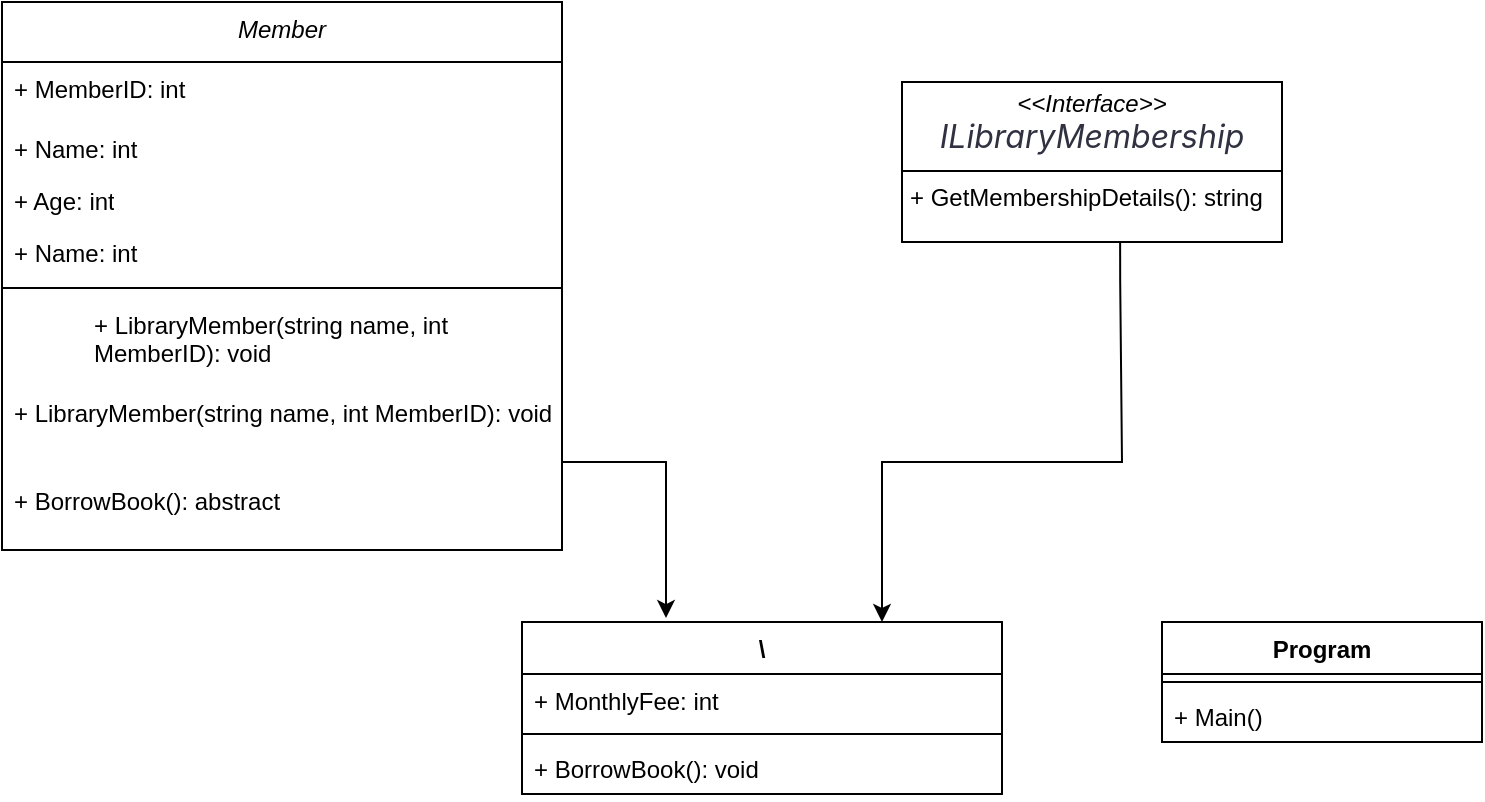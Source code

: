 <mxfile version="26.0.8">
  <diagram name="Page-1" id="b520641d-4fe3-3701-9064-5fc419738815">
    <mxGraphModel dx="1426" dy="781" grid="1" gridSize="10" guides="1" tooltips="1" connect="1" arrows="1" fold="1" page="1" pageScale="1" pageWidth="1100" pageHeight="850" background="none" math="0" shadow="0">
      <root>
        <mxCell id="0" />
        <mxCell id="1" parent="0" />
        <mxCell id="SU25gj_TBt7m0_PYnzho-23" value="\" style="swimlane;fontStyle=1;align=center;verticalAlign=top;childLayout=stackLayout;horizontal=1;startSize=26;horizontalStack=0;resizeParent=1;resizeParentMax=0;resizeLast=0;collapsible=1;marginBottom=0;whiteSpace=wrap;html=1;" vertex="1" parent="1">
          <mxGeometry x="300" y="480" width="240" height="86" as="geometry" />
        </mxCell>
        <mxCell id="SU25gj_TBt7m0_PYnzho-24" value="+ MonthlyFee: int&amp;nbsp;&amp;nbsp;" style="text;strokeColor=none;fillColor=none;align=left;verticalAlign=top;spacingLeft=4;spacingRight=4;overflow=hidden;rotatable=0;points=[[0,0.5],[1,0.5]];portConstraint=eastwest;whiteSpace=wrap;html=1;" vertex="1" parent="SU25gj_TBt7m0_PYnzho-23">
          <mxGeometry y="26" width="240" height="26" as="geometry" />
        </mxCell>
        <mxCell id="SU25gj_TBt7m0_PYnzho-25" value="" style="line;strokeWidth=1;fillColor=none;align=left;verticalAlign=middle;spacingTop=-1;spacingLeft=3;spacingRight=3;rotatable=0;labelPosition=right;points=[];portConstraint=eastwest;strokeColor=inherit;" vertex="1" parent="SU25gj_TBt7m0_PYnzho-23">
          <mxGeometry y="52" width="240" height="8" as="geometry" />
        </mxCell>
        <mxCell id="SU25gj_TBt7m0_PYnzho-26" value="+ BorrowBook(): void" style="text;strokeColor=none;fillColor=none;align=left;verticalAlign=top;spacingLeft=4;spacingRight=4;overflow=hidden;rotatable=0;points=[[0,0.5],[1,0.5]];portConstraint=eastwest;whiteSpace=wrap;html=1;" vertex="1" parent="SU25gj_TBt7m0_PYnzho-23">
          <mxGeometry y="60" width="240" height="26" as="geometry" />
        </mxCell>
        <mxCell id="SU25gj_TBt7m0_PYnzho-53" style="edgeStyle=orthogonalEdgeStyle;rounded=0;orthogonalLoop=1;jettySize=auto;html=1;entryX=0.3;entryY=-0.023;entryDx=0;entryDy=0;entryPerimeter=0;" edge="1" parent="1" source="SU25gj_TBt7m0_PYnzho-28" target="SU25gj_TBt7m0_PYnzho-23">
          <mxGeometry relative="1" as="geometry">
            <Array as="points">
              <mxPoint x="210" y="400" />
              <mxPoint x="372" y="400" />
            </Array>
          </mxGeometry>
        </mxCell>
        <mxCell id="SU25gj_TBt7m0_PYnzho-28" value="&lt;i style=&quot;font-weight: 400;&quot;&gt;Member&lt;/i&gt;" style="swimlane;fontStyle=1;align=center;verticalAlign=top;childLayout=stackLayout;horizontal=1;startSize=30;horizontalStack=0;resizeParent=1;resizeParentMax=0;resizeLast=0;collapsible=1;marginBottom=0;whiteSpace=wrap;html=1;" vertex="1" parent="1">
          <mxGeometry x="40" y="170" width="280" height="274" as="geometry">
            <mxRectangle x="80" y="320" width="120" height="30" as="alternateBounds" />
          </mxGeometry>
        </mxCell>
        <mxCell id="SU25gj_TBt7m0_PYnzho-29" value="+ MemberID: int&lt;span style=&quot;white-space: pre;&quot;&gt;&#x9;&lt;/span&gt;" style="text;strokeColor=none;fillColor=none;align=left;verticalAlign=top;spacingLeft=4;spacingRight=4;overflow=hidden;rotatable=0;points=[[0,0.5],[1,0.5]];portConstraint=eastwest;whiteSpace=wrap;html=1;" vertex="1" parent="SU25gj_TBt7m0_PYnzho-28">
          <mxGeometry y="30" width="280" height="30" as="geometry" />
        </mxCell>
        <mxCell id="SU25gj_TBt7m0_PYnzho-77" value="+ Name: int" style="text;strokeColor=none;fillColor=none;align=left;verticalAlign=top;spacingLeft=4;spacingRight=4;overflow=hidden;rotatable=0;points=[[0,0.5],[1,0.5]];portConstraint=eastwest;whiteSpace=wrap;html=1;" vertex="1" parent="SU25gj_TBt7m0_PYnzho-28">
          <mxGeometry y="60" width="280" height="26" as="geometry" />
        </mxCell>
        <mxCell id="SU25gj_TBt7m0_PYnzho-76" value="+ Age: int" style="text;strokeColor=none;fillColor=none;align=left;verticalAlign=top;spacingLeft=4;spacingRight=4;overflow=hidden;rotatable=0;points=[[0,0.5],[1,0.5]];portConstraint=eastwest;whiteSpace=wrap;html=1;" vertex="1" parent="SU25gj_TBt7m0_PYnzho-28">
          <mxGeometry y="86" width="280" height="26" as="geometry" />
        </mxCell>
        <mxCell id="SU25gj_TBt7m0_PYnzho-49" value="+ Name: int" style="text;strokeColor=none;fillColor=none;align=left;verticalAlign=top;spacingLeft=4;spacingRight=4;overflow=hidden;rotatable=0;points=[[0,0.5],[1,0.5]];portConstraint=eastwest;whiteSpace=wrap;html=1;" vertex="1" parent="SU25gj_TBt7m0_PYnzho-28">
          <mxGeometry y="112" width="280" height="26" as="geometry" />
        </mxCell>
        <mxCell id="SU25gj_TBt7m0_PYnzho-30" value="" style="line;strokeWidth=1;fillColor=none;align=left;verticalAlign=middle;spacingTop=-1;spacingLeft=3;spacingRight=3;rotatable=0;labelPosition=right;points=[];portConstraint=eastwest;strokeColor=inherit;" vertex="1" parent="SU25gj_TBt7m0_PYnzho-28">
          <mxGeometry y="138" width="280" height="10" as="geometry" />
        </mxCell>
        <mxCell id="SU25gj_TBt7m0_PYnzho-31" value="&lt;blockquote style=&quot;margin: 0 0 0 40px; border: none; padding: 0px;&quot;&gt;+ LibraryMember(string name, int MemberID): void&lt;/blockquote&gt;" style="text;strokeColor=none;fillColor=none;align=left;verticalAlign=top;spacingLeft=4;spacingRight=4;overflow=hidden;rotatable=0;points=[[0,0.5],[1,0.5]];portConstraint=eastwest;whiteSpace=wrap;html=1;" vertex="1" parent="SU25gj_TBt7m0_PYnzho-28">
          <mxGeometry y="148" width="280" height="44" as="geometry" />
        </mxCell>
        <mxCell id="SU25gj_TBt7m0_PYnzho-75" value="+ LibraryMember(string name, int MemberID): void" style="text;strokeColor=none;fillColor=none;align=left;verticalAlign=top;spacingLeft=4;spacingRight=4;overflow=hidden;rotatable=0;points=[[0,0.5],[1,0.5]];portConstraint=eastwest;whiteSpace=wrap;html=1;" vertex="1" parent="SU25gj_TBt7m0_PYnzho-28">
          <mxGeometry y="192" width="280" height="44" as="geometry" />
        </mxCell>
        <mxCell id="SU25gj_TBt7m0_PYnzho-74" value="+ BorrowBook(): abstract" style="text;strokeColor=none;fillColor=none;align=left;verticalAlign=top;spacingLeft=4;spacingRight=4;overflow=hidden;rotatable=0;points=[[0,0.5],[1,0.5]];portConstraint=eastwest;whiteSpace=wrap;html=1;" vertex="1" parent="SU25gj_TBt7m0_PYnzho-28">
          <mxGeometry y="236" width="280" height="38" as="geometry" />
        </mxCell>
        <mxCell id="SU25gj_TBt7m0_PYnzho-57" value="Program" style="swimlane;fontStyle=1;align=center;verticalAlign=top;childLayout=stackLayout;horizontal=1;startSize=26;horizontalStack=0;resizeParent=1;resizeParentMax=0;resizeLast=0;collapsible=1;marginBottom=0;whiteSpace=wrap;html=1;" vertex="1" parent="1">
          <mxGeometry x="620" y="480" width="160" height="60" as="geometry" />
        </mxCell>
        <mxCell id="SU25gj_TBt7m0_PYnzho-59" value="" style="line;strokeWidth=1;fillColor=none;align=left;verticalAlign=middle;spacingTop=-1;spacingLeft=3;spacingRight=3;rotatable=0;labelPosition=right;points=[];portConstraint=eastwest;strokeColor=inherit;" vertex="1" parent="SU25gj_TBt7m0_PYnzho-57">
          <mxGeometry y="26" width="160" height="8" as="geometry" />
        </mxCell>
        <mxCell id="SU25gj_TBt7m0_PYnzho-60" value="+ Main()" style="text;strokeColor=none;fillColor=none;align=left;verticalAlign=top;spacingLeft=4;spacingRight=4;overflow=hidden;rotatable=0;points=[[0,0.5],[1,0.5]];portConstraint=eastwest;whiteSpace=wrap;html=1;" vertex="1" parent="SU25gj_TBt7m0_PYnzho-57">
          <mxGeometry y="34" width="160" height="26" as="geometry" />
        </mxCell>
        <mxCell id="SU25gj_TBt7m0_PYnzho-65" value="&lt;p style=&quot;margin:0px;margin-top:4px;text-align:center;&quot;&gt;&lt;i&gt;&amp;lt;&amp;lt;Interface&amp;gt;&amp;gt;&lt;/i&gt;&lt;br&gt;&lt;span style=&quot;color: rgb(48, 49, 65); font-family: &amp;quot;Udemy Sans&amp;quot;, &amp;quot;SF Pro Text&amp;quot;, -apple-system, BlinkMacSystemFont, Roboto, &amp;quot;Segoe UI&amp;quot;, Helvetica, Arial, sans-serif, &amp;quot;Apple Color Emoji&amp;quot;, &amp;quot;Segoe UI Emoji&amp;quot;, &amp;quot;Segoe UI Symbol&amp;quot;; font-size: 16px; text-align: start; background-color: rgb(255, 255, 255);&quot;&gt;&lt;i&gt;ILibraryMembership&lt;/i&gt;&lt;/span&gt;&lt;/p&gt;&lt;hr size=&quot;1&quot; style=&quot;border-style:solid;&quot;&gt;&lt;p style=&quot;margin:0px;margin-left:4px;&quot;&gt;+ GetMembershipDetails(): string&lt;br&gt;&lt;/p&gt;" style="verticalAlign=top;align=left;overflow=fill;html=1;whiteSpace=wrap;" vertex="1" parent="1">
          <mxGeometry x="490" y="210" width="190" height="80" as="geometry" />
        </mxCell>
        <mxCell id="SU25gj_TBt7m0_PYnzho-66" style="edgeStyle=orthogonalEdgeStyle;rounded=0;orthogonalLoop=1;jettySize=auto;html=1;entryX=0.75;entryY=0;entryDx=0;entryDy=0;entryPerimeter=0;exitX=0.574;exitY=1;exitDx=0;exitDy=0;exitPerimeter=0;" edge="1" parent="1" source="SU25gj_TBt7m0_PYnzho-65" target="SU25gj_TBt7m0_PYnzho-23">
          <mxGeometry relative="1" as="geometry">
            <Array as="points">
              <mxPoint x="599" y="310" />
              <mxPoint x="600" y="400" />
              <mxPoint x="480" y="400" />
            </Array>
          </mxGeometry>
        </mxCell>
      </root>
    </mxGraphModel>
  </diagram>
</mxfile>
